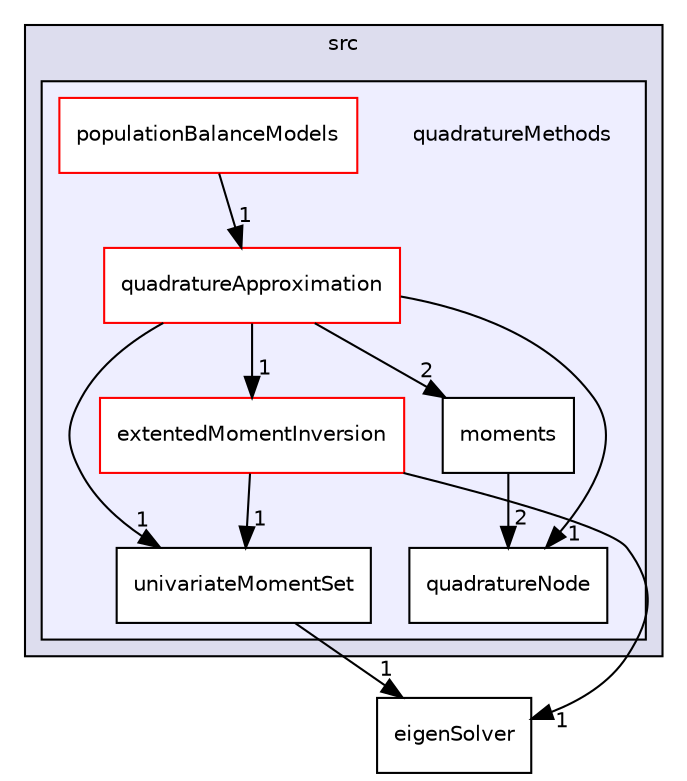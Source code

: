 digraph "/home/alberto/OpenFOAM-dev/albertop-dev/applications/development/OpenQBMM-dev/OpenQBMM-dev/src/quadratureMethods" {
  bgcolor=transparent;
  compound=true
  node [ fontsize="10", fontname="Helvetica"];
  edge [ labelfontsize="10", labelfontname="Helvetica"];
  subgraph clusterdir_b42758c7c85f0ab0b3beab32038064f1 {
    graph [ bgcolor="#ddddee", pencolor="black", label="src" fontname="Helvetica", fontsize="10", URL="dir_b42758c7c85f0ab0b3beab32038064f1.html"]
  subgraph clusterdir_e5e55741046256e9bd55bcdd3654ccb9 {
    graph [ bgcolor="#eeeeff", pencolor="black", label="" URL="dir_e5e55741046256e9bd55bcdd3654ccb9.html"];
    dir_e5e55741046256e9bd55bcdd3654ccb9 [shape=plaintext label="quadratureMethods"];
    dir_84a87e5ee03d6eeda404f667b1da0232 [shape=box label="extentedMomentInversion" color="red" fillcolor="white" style="filled" URL="dir_84a87e5ee03d6eeda404f667b1da0232.html"];
    dir_987de63e9403e5c0381047e7cf2dd71f [shape=box label="moments" color="black" fillcolor="white" style="filled" URL="dir_987de63e9403e5c0381047e7cf2dd71f.html"];
    dir_5bedec4fc8e15e6abb02d1e28aa12bfa [shape=box label="populationBalanceModels" color="red" fillcolor="white" style="filled" URL="dir_5bedec4fc8e15e6abb02d1e28aa12bfa.html"];
    dir_dae42dc60c2899b064791e3438990eb1 [shape=box label="quadratureApproximation" color="red" fillcolor="white" style="filled" URL="dir_dae42dc60c2899b064791e3438990eb1.html"];
    dir_b635509d06db30e564eafa14ffea7d40 [shape=box label="quadratureNode" color="black" fillcolor="white" style="filled" URL="dir_b635509d06db30e564eafa14ffea7d40.html"];
    dir_7423af8eeb458c8e9e12074daec10d2d [shape=box label="univariateMomentSet" color="black" fillcolor="white" style="filled" URL="dir_7423af8eeb458c8e9e12074daec10d2d.html"];
  }
  }
  dir_1140c78c6728b5733e418ec45eaef0bd [shape=box label="eigenSolver" URL="dir_1140c78c6728b5733e418ec45eaef0bd.html"];
  dir_5bedec4fc8e15e6abb02d1e28aa12bfa->dir_dae42dc60c2899b064791e3438990eb1 [headlabel="1", labeldistance=1.5 headhref="dir_000008_000041.html"];
  dir_7423af8eeb458c8e9e12074daec10d2d->dir_1140c78c6728b5733e418ec45eaef0bd [headlabel="1", labeldistance=1.5 headhref="dir_000044_000001.html"];
  dir_dae42dc60c2899b064791e3438990eb1->dir_b635509d06db30e564eafa14ffea7d40 [headlabel="1", labeldistance=1.5 headhref="dir_000041_000043.html"];
  dir_dae42dc60c2899b064791e3438990eb1->dir_7423af8eeb458c8e9e12074daec10d2d [headlabel="1", labeldistance=1.5 headhref="dir_000041_000044.html"];
  dir_dae42dc60c2899b064791e3438990eb1->dir_84a87e5ee03d6eeda404f667b1da0232 [headlabel="1", labeldistance=1.5 headhref="dir_000041_000003.html"];
  dir_dae42dc60c2899b064791e3438990eb1->dir_987de63e9403e5c0381047e7cf2dd71f [headlabel="2", labeldistance=1.5 headhref="dir_000041_000007.html"];
  dir_84a87e5ee03d6eeda404f667b1da0232->dir_1140c78c6728b5733e418ec45eaef0bd [headlabel="1", labeldistance=1.5 headhref="dir_000003_000001.html"];
  dir_84a87e5ee03d6eeda404f667b1da0232->dir_7423af8eeb458c8e9e12074daec10d2d [headlabel="1", labeldistance=1.5 headhref="dir_000003_000044.html"];
  dir_987de63e9403e5c0381047e7cf2dd71f->dir_b635509d06db30e564eafa14ffea7d40 [headlabel="2", labeldistance=1.5 headhref="dir_000007_000043.html"];
}
